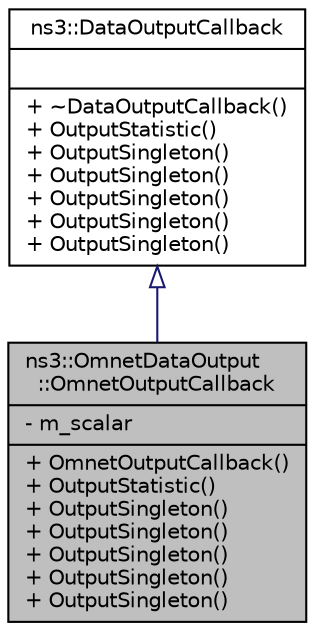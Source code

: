 digraph "ns3::OmnetDataOutput::OmnetOutputCallback"
{
  edge [fontname="Helvetica",fontsize="10",labelfontname="Helvetica",labelfontsize="10"];
  node [fontname="Helvetica",fontsize="10",shape=record];
  Node1 [label="{ns3::OmnetDataOutput\l::OmnetOutputCallback\n|- m_scalar\l|+ OmnetOutputCallback()\l+ OutputStatistic()\l+ OutputSingleton()\l+ OutputSingleton()\l+ OutputSingleton()\l+ OutputSingleton()\l+ OutputSingleton()\l}",height=0.2,width=0.4,color="black", fillcolor="grey75", style="filled", fontcolor="black"];
  Node2 -> Node1 [dir="back",color="midnightblue",fontsize="10",style="solid",arrowtail="onormal"];
  Node2 [label="{ns3::DataOutputCallback\n||+ ~DataOutputCallback()\l+ OutputStatistic()\l+ OutputSingleton()\l+ OutputSingleton()\l+ OutputSingleton()\l+ OutputSingleton()\l+ OutputSingleton()\l}",height=0.2,width=0.4,color="black", fillcolor="white", style="filled",URL="$dc/df1/classns3_1_1DataOutputCallback.html",tooltip="Callback class for the DataOutput classes. "];
}
